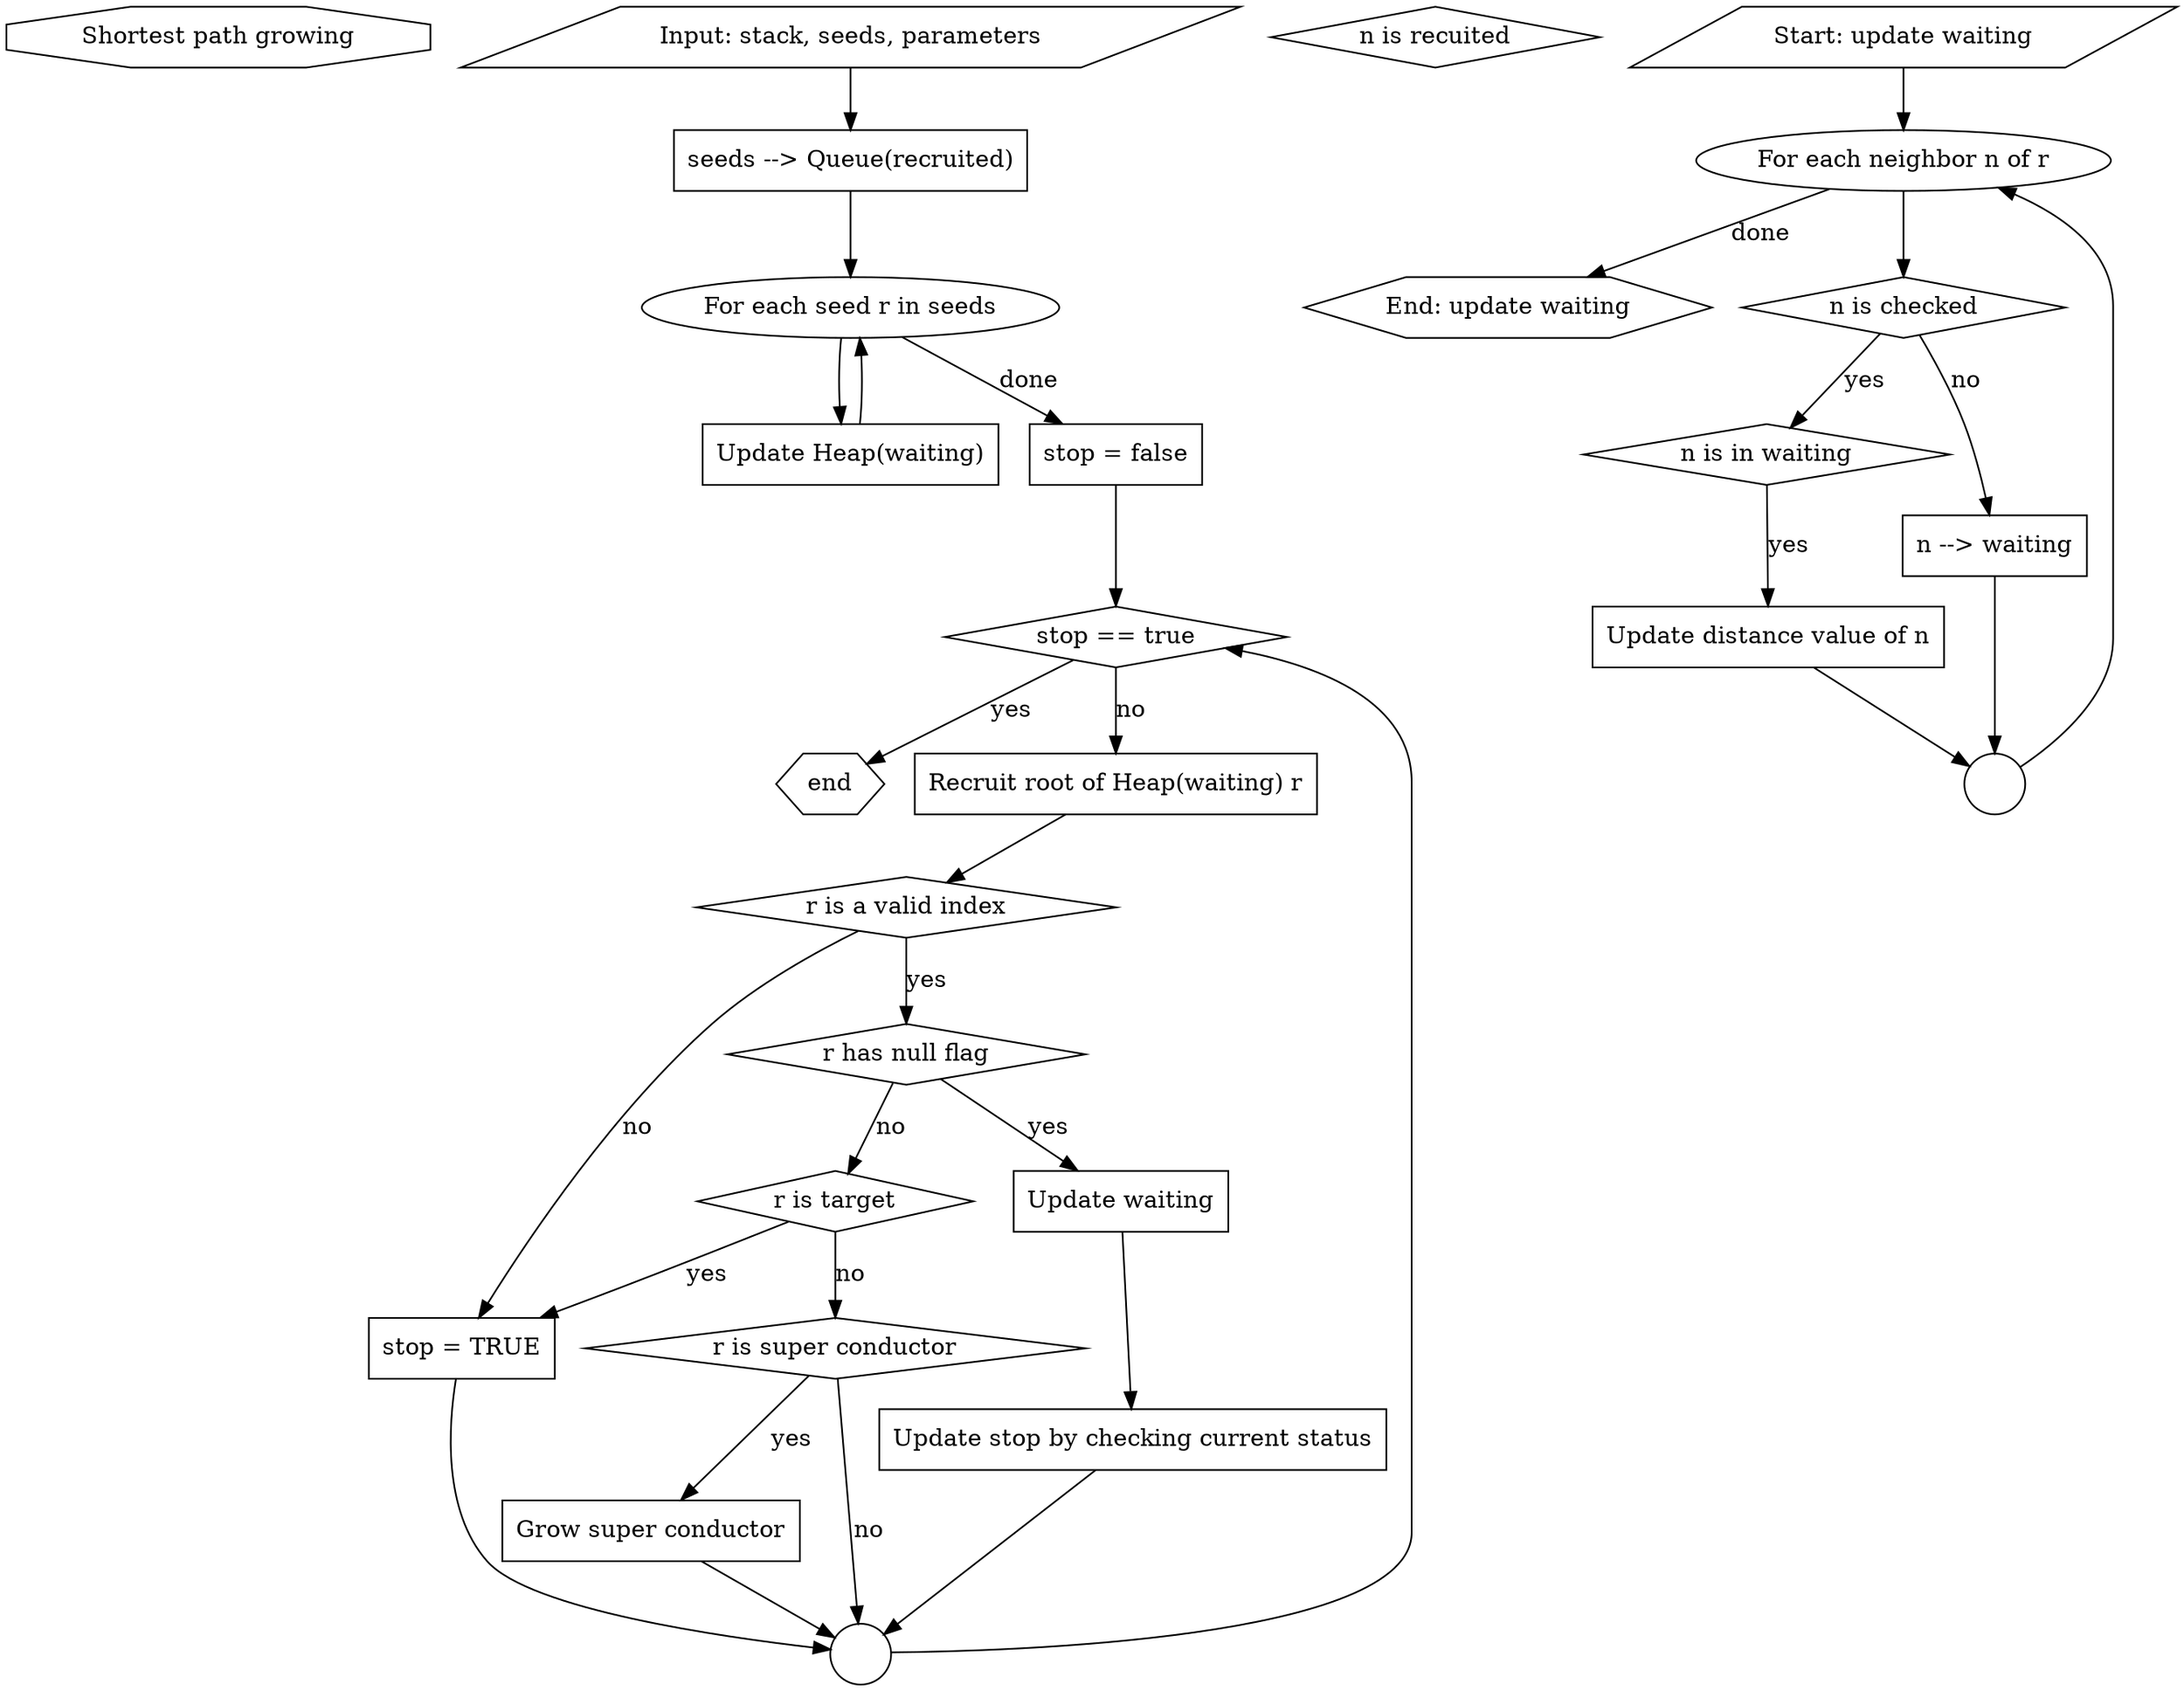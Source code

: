 digraph G {
  "Shortest path growing" [shape = octagon];
  start [shape = parallelogram, label = "Input: stack, seeds, parameters"];
  end [shape = hexagon];
  init1 [shape = box, label = "seeds --> Queue(recruited)"];
  eachseed [label = "For each seed r in seeds"];
  init2 [shape = box, label = "Update Heap(waiting)"];
  init3 [shape = box, label = "stop = false"];
  should_stop [shape = diamond, label = "stop == true"];
  check_status [shape = box, label = "Update stop by checking current status"];
  extract_waiting [shape = box, label = "Recruit root of Heap(waiting) r"];
  n_recruited [shape = diamond, label = "n is recuited"];
  r_null_flag [shape = diamond, label = "r has null flag"];
  r_is_target [shape = diamond, label = "r is target"];
  update_waiting [shape = box, label = "Update waiting"];
  set_stop [shape = box, label = "stop = TRUE"];
  dummy_stop [shape = circle, label = ""]; 
  r_is_conductor [shape = diamond, label = "r is super conductor"];
  grow_conductor [shape = box, label = "Grow super conductor"];
  r_is_valid [shape = diamond, label = "r is a valid index"];
  /*update_waiting [shape = box, label = "Unrecruited neighbors of r --> waiting"]*/

  start -> init1;
  init1 -> eachseed;
  eachseed -> init2;
  init2 -> eachseed
  eachseed -> init3 [label = "done"];
  init3 -> should_stop;
  should_stop -> end [label = yes];
  should_stop -> extract_waiting [label = no];
  extract_waiting -> r_is_valid;
  r_is_valid -> r_null_flag [label = yes];
  r_is_valid -> set_stop [label = no];
  r_null_flag -> update_waiting [label = yes];
  r_null_flag -> r_is_target [label = "no"];
  r_is_target -> set_stop [label = "yes"];
  set_stop -> dummy_stop;
  r_is_target -> r_is_conductor [label = no];
  r_is_conductor -> grow_conductor [label = yes];
  grow_conductor -> dummy_stop;
  r_is_conductor -> dummy_stop [label = no];
  update_waiting -> check_status;
  check_status -> dummy_stop;
  dummy_stop -> should_stop;

  start_uw [shape = parallelogram, label = "Start: update waiting"];
  end_uw [shape = hexagon, label = "End: update waiting"];
  each_neighbor [label = "For each neighbor n of r"];
  checked [shape = diamond, label = "n is checked"];
  waiting [shape = diamond, label = "n is in waiting"];  
  ud [shape = box, label = "Update distance value of n"];
  rh [shape = box, label = "n --> waiting"];
  dummy_uw [shape = circle, label = ""];
  start_uw -> each_neighbor;
  each_neighbor -> checked;
  checked -> waiting [label = "yes"];
  waiting -> ud [label = "yes"];
  checked -> rh [label = "no"];
  ud -> dummy_uw;
  rh -> dummy_uw;
  dummy_uw -> each_neighbor;
  each_neighbor -> end_uw [label = "done"];
}
